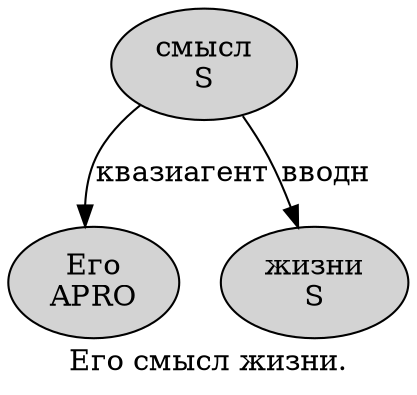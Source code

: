 digraph SENTENCE_3899 {
	graph [label="Его смысл жизни."]
	node [style=filled]
		0 [label="Его
APRO" color="" fillcolor=lightgray penwidth=1 shape=ellipse]
		1 [label="смысл
S" color="" fillcolor=lightgray penwidth=1 shape=ellipse]
		2 [label="жизни
S" color="" fillcolor=lightgray penwidth=1 shape=ellipse]
			1 -> 0 [label="квазиагент"]
			1 -> 2 [label="вводн"]
}